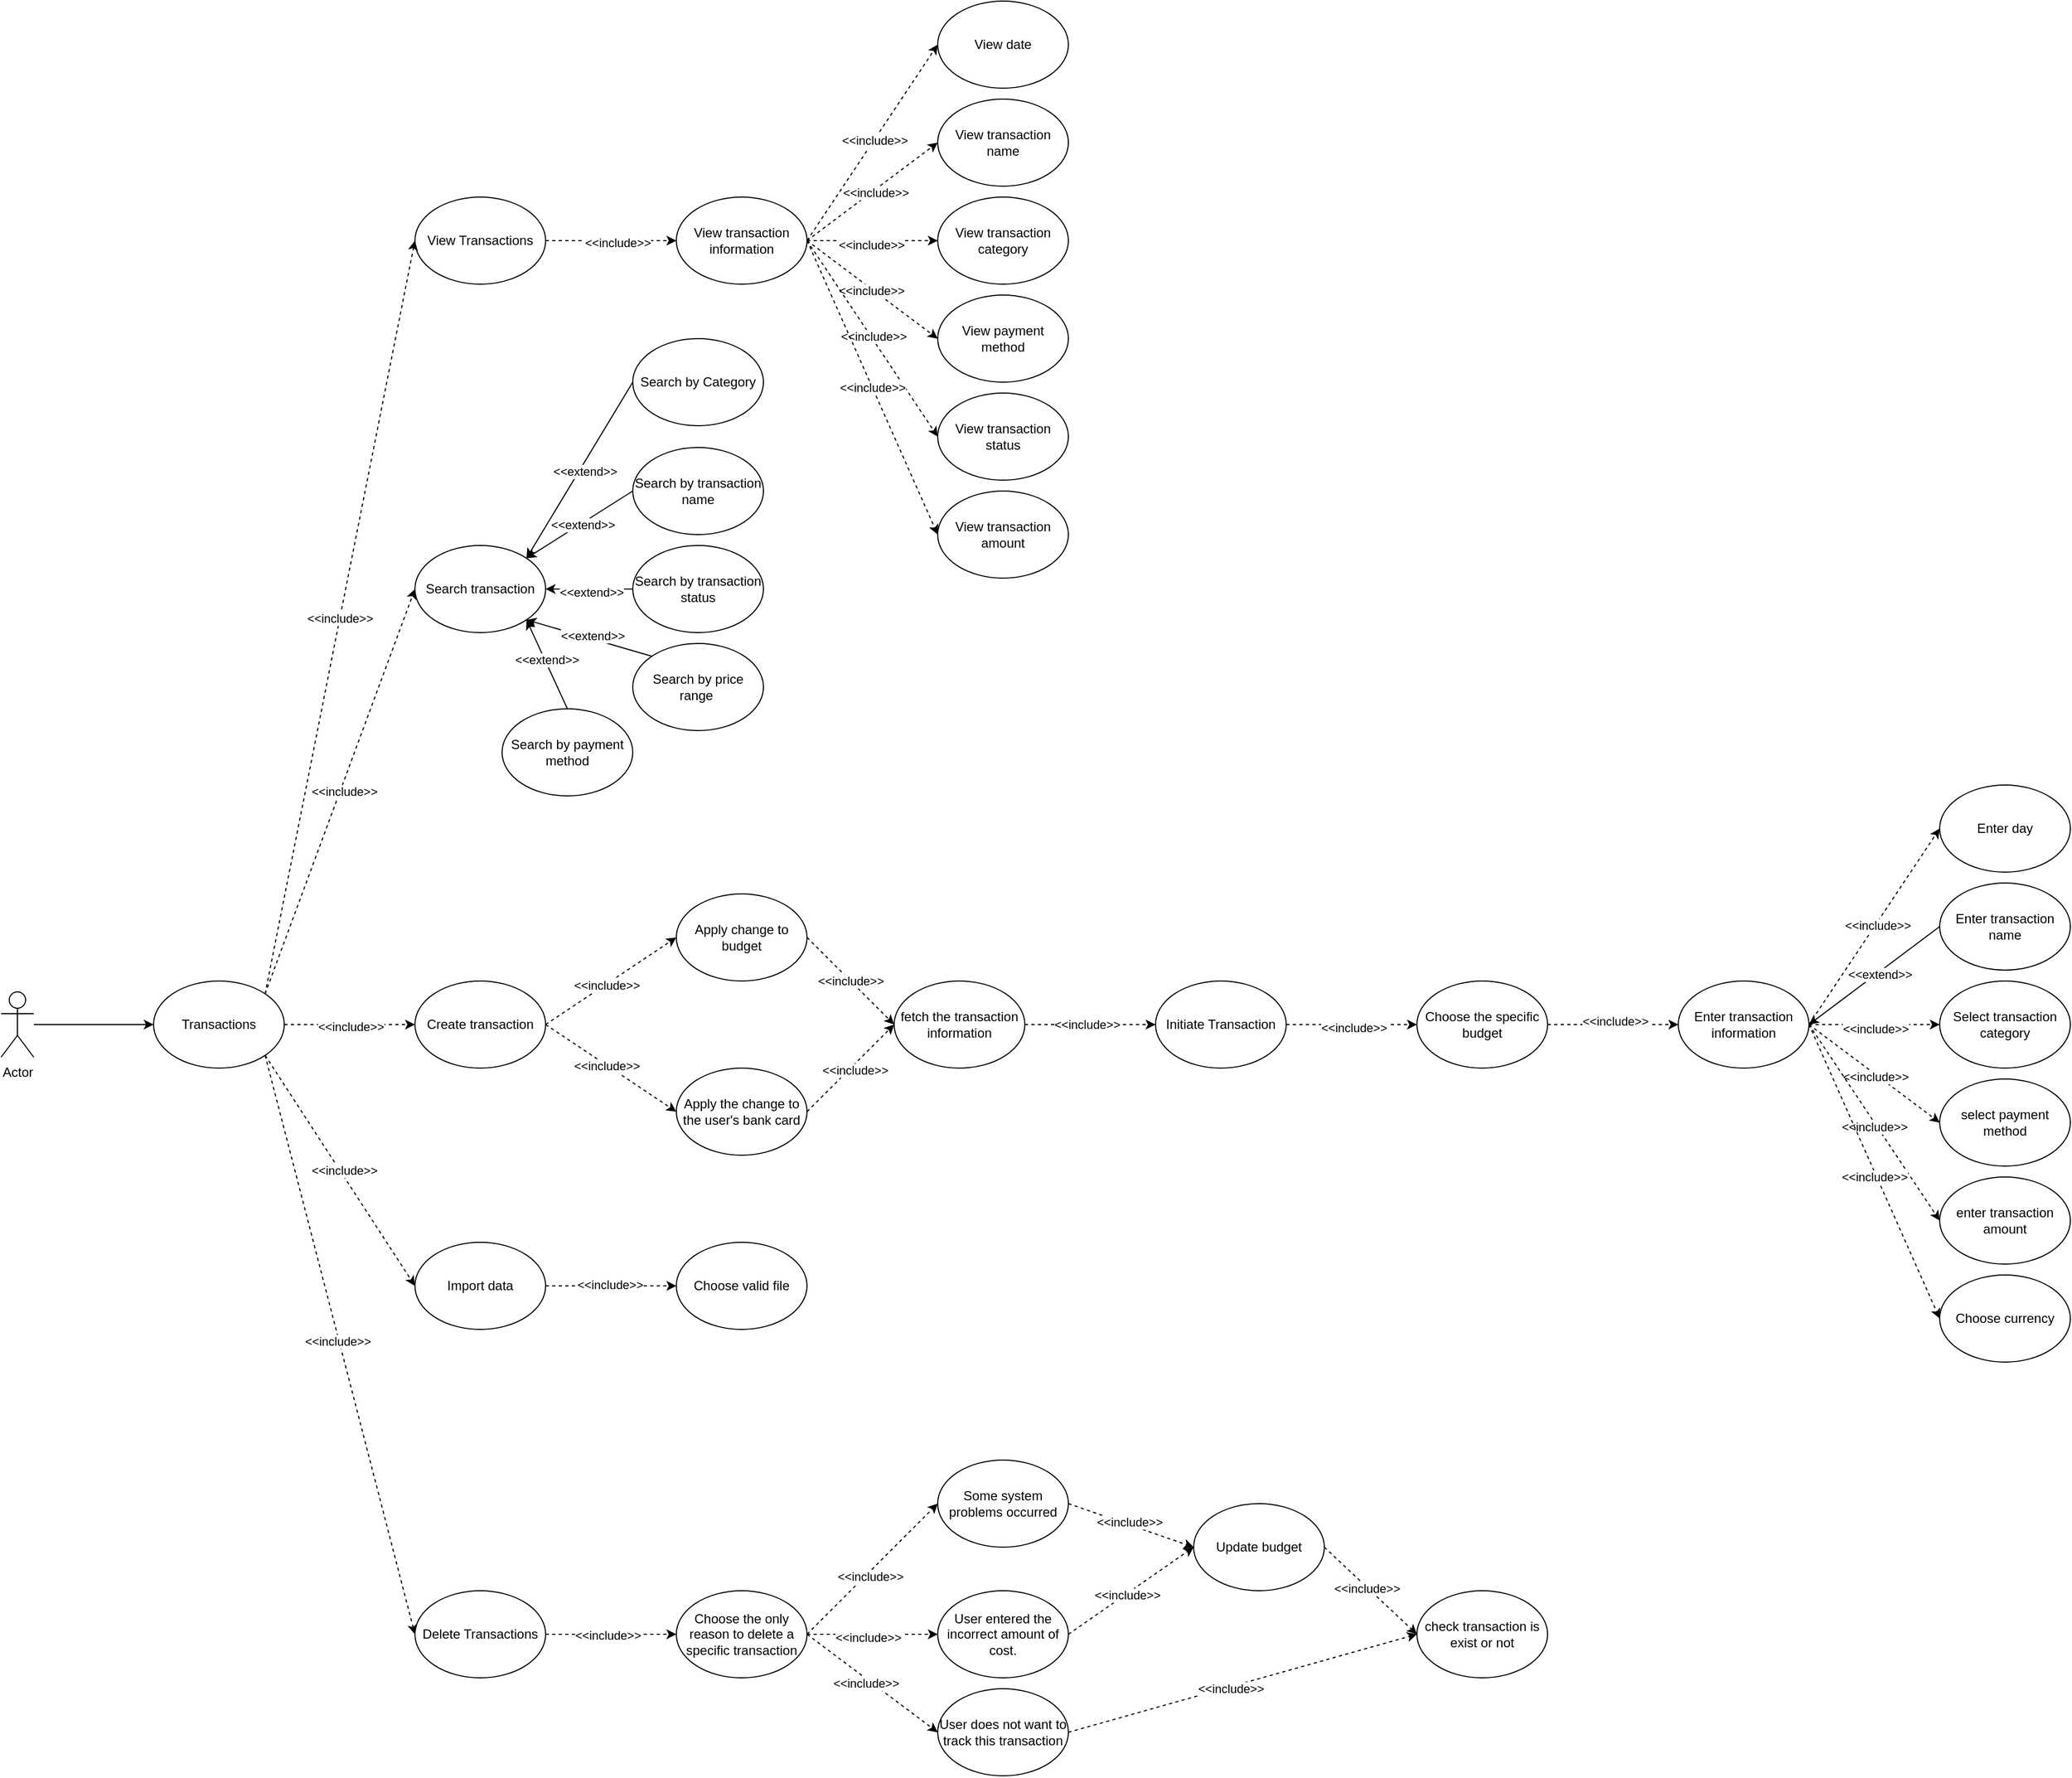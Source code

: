 <mxfile version="26.2.8">
  <diagram name="Page-1" id="I63eQs1ZGegEmC_DcIR5">
    <mxGraphModel dx="4144" dy="3244" grid="1" gridSize="10" guides="1" tooltips="1" connect="1" arrows="1" fold="1" page="1" pageScale="1" pageWidth="850" pageHeight="1100" math="0" shadow="0">
      <root>
        <mxCell id="0" />
        <mxCell id="1" parent="0" />
        <mxCell id="CD2pwI9OwR-Pnxx260fM-1" value="Actor" style="shape=umlActor;verticalLabelPosition=bottom;verticalAlign=top;html=1;outlineConnect=0;" parent="1" vertex="1">
          <mxGeometry x="60" y="570" width="30" height="60" as="geometry" />
        </mxCell>
        <mxCell id="CD2pwI9OwR-Pnxx260fM-124" style="edgeStyle=orthogonalEdgeStyle;rounded=0;orthogonalLoop=1;jettySize=auto;html=1;exitX=1;exitY=0.5;exitDx=0;exitDy=0;entryX=0;entryY=0.5;entryDx=0;entryDy=0;dashed=1;" parent="1" source="CD2pwI9OwR-Pnxx260fM-2" target="CD2pwI9OwR-Pnxx260fM-122" edge="1">
          <mxGeometry relative="1" as="geometry" />
        </mxCell>
        <mxCell id="CD2pwI9OwR-Pnxx260fM-125" value="&amp;lt;&amp;lt;include&amp;gt;&amp;gt;" style="edgeLabel;html=1;align=center;verticalAlign=middle;resizable=0;points=[];" parent="CD2pwI9OwR-Pnxx260fM-124" vertex="1" connectable="0">
          <mxGeometry x="0.009" y="-2" relative="1" as="geometry">
            <mxPoint as="offset" />
          </mxGeometry>
        </mxCell>
        <mxCell id="CD2pwI9OwR-Pnxx260fM-2" value="Transactions" style="ellipse;whiteSpace=wrap;html=1;" parent="1" vertex="1">
          <mxGeometry x="200" y="560" width="120" height="80" as="geometry" />
        </mxCell>
        <mxCell id="CD2pwI9OwR-Pnxx260fM-3" value="" style="endArrow=classic;html=1;rounded=0;entryX=0;entryY=0.5;entryDx=0;entryDy=0;" parent="1" source="CD2pwI9OwR-Pnxx260fM-1" target="CD2pwI9OwR-Pnxx260fM-2" edge="1">
          <mxGeometry width="50" height="50" relative="1" as="geometry">
            <mxPoint x="400" y="370" as="sourcePoint" />
            <mxPoint x="450" y="320" as="targetPoint" />
          </mxGeometry>
        </mxCell>
        <mxCell id="CD2pwI9OwR-Pnxx260fM-40" style="edgeStyle=orthogonalEdgeStyle;rounded=0;orthogonalLoop=1;jettySize=auto;html=1;exitX=1;exitY=0.5;exitDx=0;exitDy=0;dashed=1;entryX=0;entryY=0.5;entryDx=0;entryDy=0;" parent="1" source="CD2pwI9OwR-Pnxx260fM-4" target="CD2pwI9OwR-Pnxx260fM-126" edge="1">
          <mxGeometry relative="1" as="geometry">
            <mxPoint x="1360" y="600" as="targetPoint" />
          </mxGeometry>
        </mxCell>
        <mxCell id="CD2pwI9OwR-Pnxx260fM-41" value="&amp;lt;&amp;lt;include&amp;gt;&amp;gt;" style="edgeLabel;html=1;align=center;verticalAlign=middle;resizable=0;points=[];" parent="CD2pwI9OwR-Pnxx260fM-40" vertex="1" connectable="0">
          <mxGeometry x="0.023" y="-3" relative="1" as="geometry">
            <mxPoint as="offset" />
          </mxGeometry>
        </mxCell>
        <mxCell id="CD2pwI9OwR-Pnxx260fM-4" value="Initiate Transaction" style="ellipse;whiteSpace=wrap;html=1;" parent="1" vertex="1">
          <mxGeometry x="1120" y="560" width="120" height="80" as="geometry" />
        </mxCell>
        <mxCell id="CD2pwI9OwR-Pnxx260fM-14" style="edgeStyle=orthogonalEdgeStyle;rounded=0;orthogonalLoop=1;jettySize=auto;html=1;entryX=0;entryY=0.5;entryDx=0;entryDy=0;dashed=1;" parent="1" source="CD2pwI9OwR-Pnxx260fM-5" target="CD2pwI9OwR-Pnxx260fM-13" edge="1">
          <mxGeometry relative="1" as="geometry" />
        </mxCell>
        <mxCell id="CD2pwI9OwR-Pnxx260fM-15" value="&amp;lt;&amp;lt;include&amp;gt;&amp;gt;" style="edgeLabel;html=1;align=center;verticalAlign=middle;resizable=0;points=[];" parent="CD2pwI9OwR-Pnxx260fM-14" vertex="1" connectable="0">
          <mxGeometry x="0.09" y="-2" relative="1" as="geometry">
            <mxPoint as="offset" />
          </mxGeometry>
        </mxCell>
        <mxCell id="CD2pwI9OwR-Pnxx260fM-5" value="View Transactions" style="ellipse;whiteSpace=wrap;html=1;" parent="1" vertex="1">
          <mxGeometry x="440" y="-160" width="120" height="80" as="geometry" />
        </mxCell>
        <mxCell id="CD2pwI9OwR-Pnxx260fM-65" style="edgeStyle=orthogonalEdgeStyle;rounded=0;orthogonalLoop=1;jettySize=auto;html=1;exitX=1;exitY=0.5;exitDx=0;exitDy=0;entryX=0;entryY=0.5;entryDx=0;entryDy=0;dashed=1;" parent="1" source="CD2pwI9OwR-Pnxx260fM-6" target="CD2pwI9OwR-Pnxx260fM-64" edge="1">
          <mxGeometry relative="1" as="geometry" />
        </mxCell>
        <mxCell id="CD2pwI9OwR-Pnxx260fM-66" value="&amp;lt;&amp;lt;include&amp;gt;&amp;gt;" style="edgeLabel;html=1;align=center;verticalAlign=middle;resizable=0;points=[];" parent="CD2pwI9OwR-Pnxx260fM-65" vertex="1" connectable="0">
          <mxGeometry x="-0.047" y="-1" relative="1" as="geometry">
            <mxPoint as="offset" />
          </mxGeometry>
        </mxCell>
        <mxCell id="CD2pwI9OwR-Pnxx260fM-6" value="Delete Transactions" style="ellipse;whiteSpace=wrap;html=1;" parent="1" vertex="1">
          <mxGeometry x="440" y="1120" width="120" height="80" as="geometry" />
        </mxCell>
        <mxCell id="CD2pwI9OwR-Pnxx260fM-7" value="" style="endArrow=classic;html=1;rounded=0;exitX=1;exitY=0;exitDx=0;exitDy=0;entryX=0;entryY=0.5;entryDx=0;entryDy=0;dashed=1;" parent="1" source="CD2pwI9OwR-Pnxx260fM-2" target="CD2pwI9OwR-Pnxx260fM-5" edge="1">
          <mxGeometry width="50" height="50" relative="1" as="geometry">
            <mxPoint x="400" y="300" as="sourcePoint" />
            <mxPoint x="450" y="250" as="targetPoint" />
          </mxGeometry>
        </mxCell>
        <mxCell id="CD2pwI9OwR-Pnxx260fM-10" value="&amp;lt;&amp;lt;include&amp;gt;&amp;gt;" style="edgeLabel;html=1;align=center;verticalAlign=middle;resizable=0;points=[];" parent="CD2pwI9OwR-Pnxx260fM-7" vertex="1" connectable="0">
          <mxGeometry x="-0.003" relative="1" as="geometry">
            <mxPoint as="offset" />
          </mxGeometry>
        </mxCell>
        <mxCell id="CD2pwI9OwR-Pnxx260fM-9" value="" style="endArrow=classic;html=1;rounded=0;exitX=1;exitY=1;exitDx=0;exitDy=0;entryX=0;entryY=0.5;entryDx=0;entryDy=0;dashed=1;" parent="1" source="CD2pwI9OwR-Pnxx260fM-2" target="CD2pwI9OwR-Pnxx260fM-6" edge="1">
          <mxGeometry width="50" height="50" relative="1" as="geometry">
            <mxPoint x="400" y="300" as="sourcePoint" />
            <mxPoint x="450" y="250" as="targetPoint" />
          </mxGeometry>
        </mxCell>
        <mxCell id="CD2pwI9OwR-Pnxx260fM-12" value="&amp;lt;&amp;lt;include&amp;gt;&amp;gt;" style="edgeLabel;html=1;align=center;verticalAlign=middle;resizable=0;points=[];" parent="CD2pwI9OwR-Pnxx260fM-9" vertex="1" connectable="0">
          <mxGeometry x="-0.015" y="-1" relative="1" as="geometry">
            <mxPoint as="offset" />
          </mxGeometry>
        </mxCell>
        <mxCell id="CD2pwI9OwR-Pnxx260fM-13" value="View transaction information" style="ellipse;whiteSpace=wrap;html=1;" parent="1" vertex="1">
          <mxGeometry x="680" y="-160" width="120" height="80" as="geometry" />
        </mxCell>
        <mxCell id="CD2pwI9OwR-Pnxx260fM-16" value="View date" style="ellipse;whiteSpace=wrap;html=1;" parent="1" vertex="1">
          <mxGeometry x="920" y="-340" width="120" height="80" as="geometry" />
        </mxCell>
        <mxCell id="CD2pwI9OwR-Pnxx260fM-17" value="View transaction name" style="ellipse;whiteSpace=wrap;html=1;" parent="1" vertex="1">
          <mxGeometry x="920" y="-250" width="120" height="80" as="geometry" />
        </mxCell>
        <mxCell id="CD2pwI9OwR-Pnxx260fM-18" value="View transaction category" style="ellipse;whiteSpace=wrap;html=1;" parent="1" vertex="1">
          <mxGeometry x="920" y="-160" width="120" height="80" as="geometry" />
        </mxCell>
        <mxCell id="CD2pwI9OwR-Pnxx260fM-19" value="View payment method" style="ellipse;whiteSpace=wrap;html=1;" parent="1" vertex="1">
          <mxGeometry x="920" y="-70" width="120" height="80" as="geometry" />
        </mxCell>
        <mxCell id="CD2pwI9OwR-Pnxx260fM-20" value="View transaction status" style="ellipse;whiteSpace=wrap;html=1;" parent="1" vertex="1">
          <mxGeometry x="920" y="20" width="120" height="80" as="geometry" />
        </mxCell>
        <mxCell id="CD2pwI9OwR-Pnxx260fM-21" value="View transaction amount" style="ellipse;whiteSpace=wrap;html=1;" parent="1" vertex="1">
          <mxGeometry x="920" y="110" width="120" height="80" as="geometry" />
        </mxCell>
        <mxCell id="CD2pwI9OwR-Pnxx260fM-22" value="" style="endArrow=classic;html=1;rounded=0;exitX=1;exitY=0.5;exitDx=0;exitDy=0;entryX=0;entryY=0.5;entryDx=0;entryDy=0;dashed=1;" parent="1" source="CD2pwI9OwR-Pnxx260fM-13" target="CD2pwI9OwR-Pnxx260fM-16" edge="1">
          <mxGeometry width="50" height="50" relative="1" as="geometry">
            <mxPoint x="800" y="100" as="sourcePoint" />
            <mxPoint x="850" y="50" as="targetPoint" />
          </mxGeometry>
        </mxCell>
        <mxCell id="CD2pwI9OwR-Pnxx260fM-32" value="&amp;lt;&amp;lt;include&amp;gt;&amp;gt;" style="edgeLabel;html=1;align=center;verticalAlign=middle;resizable=0;points=[];" parent="CD2pwI9OwR-Pnxx260fM-22" vertex="1" connectable="0">
          <mxGeometry x="0.027" relative="1" as="geometry">
            <mxPoint as="offset" />
          </mxGeometry>
        </mxCell>
        <mxCell id="CD2pwI9OwR-Pnxx260fM-23" value="" style="endArrow=classic;html=1;rounded=0;exitX=1;exitY=0.5;exitDx=0;exitDy=0;entryX=0;entryY=0.5;entryDx=0;entryDy=0;dashed=1;" parent="1" source="CD2pwI9OwR-Pnxx260fM-13" target="CD2pwI9OwR-Pnxx260fM-17" edge="1">
          <mxGeometry width="50" height="50" relative="1" as="geometry">
            <mxPoint x="800" y="160" as="sourcePoint" />
            <mxPoint x="850" y="110" as="targetPoint" />
          </mxGeometry>
        </mxCell>
        <mxCell id="CD2pwI9OwR-Pnxx260fM-33" value="&amp;lt;&amp;lt;include&amp;gt;&amp;gt;" style="edgeLabel;html=1;align=center;verticalAlign=middle;resizable=0;points=[];" parent="CD2pwI9OwR-Pnxx260fM-23" vertex="1" connectable="0">
          <mxGeometry x="0.034" y="-3" relative="1" as="geometry">
            <mxPoint x="-1" as="offset" />
          </mxGeometry>
        </mxCell>
        <mxCell id="CD2pwI9OwR-Pnxx260fM-25" value="" style="endArrow=classic;html=1;rounded=0;exitX=1;exitY=0.5;exitDx=0;exitDy=0;entryX=0;entryY=0.5;entryDx=0;entryDy=0;dashed=1;" parent="1" source="CD2pwI9OwR-Pnxx260fM-13" target="CD2pwI9OwR-Pnxx260fM-18" edge="1">
          <mxGeometry width="50" height="50" relative="1" as="geometry">
            <mxPoint x="800" y="160" as="sourcePoint" />
            <mxPoint x="850" y="110" as="targetPoint" />
          </mxGeometry>
        </mxCell>
        <mxCell id="CD2pwI9OwR-Pnxx260fM-34" value="&amp;lt;&amp;lt;include&amp;gt;&amp;gt;" style="edgeLabel;html=1;align=center;verticalAlign=middle;resizable=0;points=[];" parent="CD2pwI9OwR-Pnxx260fM-25" vertex="1" connectable="0">
          <mxGeometry x="-0.023" y="-4" relative="1" as="geometry">
            <mxPoint as="offset" />
          </mxGeometry>
        </mxCell>
        <mxCell id="CD2pwI9OwR-Pnxx260fM-27" value="" style="endArrow=classic;html=1;rounded=0;exitX=1;exitY=0.5;exitDx=0;exitDy=0;entryX=0;entryY=0.5;entryDx=0;entryDy=0;dashed=1;" parent="1" source="CD2pwI9OwR-Pnxx260fM-13" target="CD2pwI9OwR-Pnxx260fM-19" edge="1">
          <mxGeometry width="50" height="50" relative="1" as="geometry">
            <mxPoint x="800" y="160" as="sourcePoint" />
            <mxPoint x="850" y="110" as="targetPoint" />
          </mxGeometry>
        </mxCell>
        <mxCell id="CD2pwI9OwR-Pnxx260fM-35" value="&amp;lt;&amp;lt;include&amp;gt;&amp;gt;" style="edgeLabel;html=1;align=center;verticalAlign=middle;resizable=0;points=[];" parent="CD2pwI9OwR-Pnxx260fM-27" vertex="1" connectable="0">
          <mxGeometry x="0.009" y="-2" relative="1" as="geometry">
            <mxPoint y="-1" as="offset" />
          </mxGeometry>
        </mxCell>
        <mxCell id="CD2pwI9OwR-Pnxx260fM-29" value="" style="endArrow=classic;html=1;rounded=0;exitX=1;exitY=0.5;exitDx=0;exitDy=0;entryX=0;entryY=0.5;entryDx=0;entryDy=0;dashed=1;" parent="1" source="CD2pwI9OwR-Pnxx260fM-13" target="CD2pwI9OwR-Pnxx260fM-20" edge="1">
          <mxGeometry width="50" height="50" relative="1" as="geometry">
            <mxPoint x="800" y="160" as="sourcePoint" />
            <mxPoint x="850" y="110" as="targetPoint" />
          </mxGeometry>
        </mxCell>
        <mxCell id="CD2pwI9OwR-Pnxx260fM-36" value="&amp;lt;&amp;lt;include&amp;gt;&amp;gt;" style="edgeLabel;html=1;align=center;verticalAlign=middle;resizable=0;points=[];" parent="CD2pwI9OwR-Pnxx260fM-29" vertex="1" connectable="0">
          <mxGeometry x="-0.015" y="2" relative="1" as="geometry">
            <mxPoint as="offset" />
          </mxGeometry>
        </mxCell>
        <mxCell id="CD2pwI9OwR-Pnxx260fM-31" value="" style="endArrow=classic;html=1;rounded=0;exitX=1;exitY=0.5;exitDx=0;exitDy=0;entryX=0;entryY=0.5;entryDx=0;entryDy=0;dashed=1;" parent="1" source="CD2pwI9OwR-Pnxx260fM-13" target="CD2pwI9OwR-Pnxx260fM-21" edge="1">
          <mxGeometry width="50" height="50" relative="1" as="geometry">
            <mxPoint x="800" y="160" as="sourcePoint" />
            <mxPoint x="850" y="110" as="targetPoint" />
          </mxGeometry>
        </mxCell>
        <mxCell id="CD2pwI9OwR-Pnxx260fM-37" value="&amp;lt;&amp;lt;include&amp;gt;&amp;gt;" style="edgeLabel;html=1;align=center;verticalAlign=middle;resizable=0;points=[];" parent="CD2pwI9OwR-Pnxx260fM-31" vertex="1" connectable="0">
          <mxGeometry x="-0.004" relative="1" as="geometry">
            <mxPoint as="offset" />
          </mxGeometry>
        </mxCell>
        <mxCell id="CD2pwI9OwR-Pnxx260fM-48" style="edgeStyle=orthogonalEdgeStyle;rounded=0;orthogonalLoop=1;jettySize=auto;html=1;exitX=1;exitY=0.5;exitDx=0;exitDy=0;entryX=0;entryY=0.5;entryDx=0;entryDy=0;dashed=1;" parent="1" source="CD2pwI9OwR-Pnxx260fM-39" target="CD2pwI9OwR-Pnxx260fM-44" edge="1">
          <mxGeometry relative="1" as="geometry" />
        </mxCell>
        <mxCell id="CD2pwI9OwR-Pnxx260fM-49" value="&amp;lt;&amp;lt;include&amp;gt;&amp;gt;" style="edgeLabel;html=1;align=center;verticalAlign=middle;resizable=0;points=[];" parent="CD2pwI9OwR-Pnxx260fM-48" vertex="1" connectable="0">
          <mxGeometry x="0.02" y="-4" relative="1" as="geometry">
            <mxPoint as="offset" />
          </mxGeometry>
        </mxCell>
        <mxCell id="CD2pwI9OwR-Pnxx260fM-39" value="Enter transaction information" style="ellipse;whiteSpace=wrap;html=1;" parent="1" vertex="1">
          <mxGeometry x="1600" y="560" width="120" height="80" as="geometry" />
        </mxCell>
        <mxCell id="CD2pwI9OwR-Pnxx260fM-42" value="Enter day" style="ellipse;whiteSpace=wrap;html=1;" parent="1" vertex="1">
          <mxGeometry x="1840" y="380" width="120" height="80" as="geometry" />
        </mxCell>
        <mxCell id="CD2pwI9OwR-Pnxx260fM-43" value="Enter transaction name" style="ellipse;whiteSpace=wrap;html=1;" parent="1" vertex="1">
          <mxGeometry x="1840" y="470" width="120" height="80" as="geometry" />
        </mxCell>
        <mxCell id="CD2pwI9OwR-Pnxx260fM-44" value="Select transaction category" style="ellipse;whiteSpace=wrap;html=1;" parent="1" vertex="1">
          <mxGeometry x="1840" y="560" width="120" height="80" as="geometry" />
        </mxCell>
        <mxCell id="CD2pwI9OwR-Pnxx260fM-45" value="select payment method" style="ellipse;whiteSpace=wrap;html=1;" parent="1" vertex="1">
          <mxGeometry x="1840" y="650" width="120" height="80" as="geometry" />
        </mxCell>
        <mxCell id="CD2pwI9OwR-Pnxx260fM-46" value="enter transaction amount" style="ellipse;whiteSpace=wrap;html=1;" parent="1" vertex="1">
          <mxGeometry x="1840" y="740" width="120" height="80" as="geometry" />
        </mxCell>
        <mxCell id="CD2pwI9OwR-Pnxx260fM-47" value="Choose currency" style="ellipse;whiteSpace=wrap;html=1;" parent="1" vertex="1">
          <mxGeometry x="1840" y="830" width="120" height="80" as="geometry" />
        </mxCell>
        <mxCell id="CD2pwI9OwR-Pnxx260fM-50" value="" style="endArrow=classic;html=1;rounded=0;exitX=1;exitY=0.5;exitDx=0;exitDy=0;entryX=0;entryY=0.5;entryDx=0;entryDy=0;dashed=1;" parent="1" source="CD2pwI9OwR-Pnxx260fM-39" target="CD2pwI9OwR-Pnxx260fM-42" edge="1">
          <mxGeometry width="50" height="50" relative="1" as="geometry">
            <mxPoint x="1490" y="580" as="sourcePoint" />
            <mxPoint x="1540" y="530" as="targetPoint" />
          </mxGeometry>
        </mxCell>
        <mxCell id="CD2pwI9OwR-Pnxx260fM-51" value="&amp;lt;&amp;lt;include&amp;gt;&amp;gt;" style="edgeLabel;html=1;align=center;verticalAlign=middle;resizable=0;points=[];" parent="CD2pwI9OwR-Pnxx260fM-50" vertex="1" connectable="0">
          <mxGeometry x="0.027" y="-2" relative="1" as="geometry">
            <mxPoint as="offset" />
          </mxGeometry>
        </mxCell>
        <mxCell id="CD2pwI9OwR-Pnxx260fM-55" value="" style="endArrow=classic;html=1;rounded=0;exitX=1;exitY=0.5;exitDx=0;exitDy=0;entryX=0;entryY=0.5;entryDx=0;entryDy=0;dashed=1;" parent="1" source="CD2pwI9OwR-Pnxx260fM-39" target="CD2pwI9OwR-Pnxx260fM-45" edge="1">
          <mxGeometry width="50" height="50" relative="1" as="geometry">
            <mxPoint x="1730" y="610" as="sourcePoint" />
            <mxPoint x="1850" y="430" as="targetPoint" />
          </mxGeometry>
        </mxCell>
        <mxCell id="CD2pwI9OwR-Pnxx260fM-56" value="&amp;lt;&amp;lt;include&amp;gt;&amp;gt;" style="edgeLabel;html=1;align=center;verticalAlign=middle;resizable=0;points=[];" parent="CD2pwI9OwR-Pnxx260fM-55" vertex="1" connectable="0">
          <mxGeometry x="0.027" y="-2" relative="1" as="geometry">
            <mxPoint as="offset" />
          </mxGeometry>
        </mxCell>
        <mxCell id="CD2pwI9OwR-Pnxx260fM-57" value="" style="endArrow=classic;html=1;rounded=0;exitX=1;exitY=0.5;exitDx=0;exitDy=0;entryX=0;entryY=0.5;entryDx=0;entryDy=0;dashed=1;" parent="1" source="CD2pwI9OwR-Pnxx260fM-39" target="CD2pwI9OwR-Pnxx260fM-46" edge="1">
          <mxGeometry width="50" height="50" relative="1" as="geometry">
            <mxPoint x="1630" y="610" as="sourcePoint" />
            <mxPoint x="1750" y="430" as="targetPoint" />
          </mxGeometry>
        </mxCell>
        <mxCell id="CD2pwI9OwR-Pnxx260fM-58" value="&amp;lt;&amp;lt;include&amp;gt;&amp;gt;" style="edgeLabel;html=1;align=center;verticalAlign=middle;resizable=0;points=[];" parent="CD2pwI9OwR-Pnxx260fM-57" vertex="1" connectable="0">
          <mxGeometry x="0.027" y="-2" relative="1" as="geometry">
            <mxPoint as="offset" />
          </mxGeometry>
        </mxCell>
        <mxCell id="CD2pwI9OwR-Pnxx260fM-59" value="" style="endArrow=classic;html=1;rounded=0;exitX=1;exitY=0.5;exitDx=0;exitDy=0;entryX=0;entryY=0.5;entryDx=0;entryDy=0;dashed=1;" parent="1" source="CD2pwI9OwR-Pnxx260fM-39" target="CD2pwI9OwR-Pnxx260fM-47" edge="1">
          <mxGeometry width="50" height="50" relative="1" as="geometry">
            <mxPoint x="1750" y="630" as="sourcePoint" />
            <mxPoint x="1870" y="450" as="targetPoint" />
          </mxGeometry>
        </mxCell>
        <mxCell id="CD2pwI9OwR-Pnxx260fM-60" value="&amp;lt;&amp;lt;include&amp;gt;&amp;gt;" style="edgeLabel;html=1;align=center;verticalAlign=middle;resizable=0;points=[];" parent="CD2pwI9OwR-Pnxx260fM-59" vertex="1" connectable="0">
          <mxGeometry x="0.027" y="-2" relative="1" as="geometry">
            <mxPoint as="offset" />
          </mxGeometry>
        </mxCell>
        <mxCell id="CD2pwI9OwR-Pnxx260fM-62" value="" style="endArrow=classic;html=1;rounded=0;exitX=0;exitY=0.5;exitDx=0;exitDy=0;entryX=1;entryY=0.5;entryDx=0;entryDy=0;" parent="1" source="CD2pwI9OwR-Pnxx260fM-43" target="CD2pwI9OwR-Pnxx260fM-39" edge="1">
          <mxGeometry width="50" height="50" relative="1" as="geometry">
            <mxPoint x="1840" y="510" as="sourcePoint" />
            <mxPoint x="1540" y="620" as="targetPoint" />
          </mxGeometry>
        </mxCell>
        <mxCell id="CD2pwI9OwR-Pnxx260fM-63" value="&amp;lt;&amp;lt;extend&amp;gt;&amp;gt;" style="edgeLabel;html=1;align=center;verticalAlign=middle;resizable=0;points=[];" parent="CD2pwI9OwR-Pnxx260fM-62" vertex="1" connectable="0">
          <mxGeometry x="-0.067" y="2" relative="1" as="geometry">
            <mxPoint as="offset" />
          </mxGeometry>
        </mxCell>
        <mxCell id="CD2pwI9OwR-Pnxx260fM-64" value="&lt;font&gt;&lt;br&gt;&lt;/font&gt;&lt;p data-pm-slice=&quot;1 1 []&quot; style=&quot;&quot;&gt;&lt;font&gt;Choose the only reason to delete a specific transaction&lt;/font&gt;&lt;/p&gt;&lt;font&gt;&lt;br&gt;&lt;/font&gt;" style="ellipse;whiteSpace=wrap;html=1;" parent="1" vertex="1">
          <mxGeometry x="680" y="1120" width="120" height="80" as="geometry" />
        </mxCell>
        <mxCell id="CD2pwI9OwR-Pnxx260fM-67" value="Search transaction" style="ellipse;whiteSpace=wrap;html=1;" parent="1" vertex="1">
          <mxGeometry x="440" y="160" width="120" height="80" as="geometry" />
        </mxCell>
        <mxCell id="CD2pwI9OwR-Pnxx260fM-68" value="" style="endArrow=classic;html=1;rounded=0;exitX=1;exitY=0;exitDx=0;exitDy=0;entryX=0;entryY=0.5;entryDx=0;entryDy=0;dashed=1;" parent="1" source="CD2pwI9OwR-Pnxx260fM-2" target="CD2pwI9OwR-Pnxx260fM-67" edge="1">
          <mxGeometry width="50" height="50" relative="1" as="geometry">
            <mxPoint x="570" y="290" as="sourcePoint" />
            <mxPoint x="620" y="240" as="targetPoint" />
          </mxGeometry>
        </mxCell>
        <mxCell id="CD2pwI9OwR-Pnxx260fM-69" value="&amp;lt;&amp;lt;include&amp;gt;&amp;gt;" style="edgeLabel;html=1;align=center;verticalAlign=middle;resizable=0;points=[];" parent="CD2pwI9OwR-Pnxx260fM-68" vertex="1" connectable="0">
          <mxGeometry x="0.006" y="-3" relative="1" as="geometry">
            <mxPoint as="offset" />
          </mxGeometry>
        </mxCell>
        <mxCell id="CD2pwI9OwR-Pnxx260fM-70" value="Search by Category" style="ellipse;whiteSpace=wrap;html=1;" parent="1" vertex="1">
          <mxGeometry x="640" y="-30" width="120" height="80" as="geometry" />
        </mxCell>
        <mxCell id="CD2pwI9OwR-Pnxx260fM-71" value="Search by transaction name" style="ellipse;whiteSpace=wrap;html=1;" parent="1" vertex="1">
          <mxGeometry x="640" y="70" width="120" height="80" as="geometry" />
        </mxCell>
        <mxCell id="CD2pwI9OwR-Pnxx260fM-72" value="Search by price range&amp;nbsp;" style="ellipse;whiteSpace=wrap;html=1;" parent="1" vertex="1">
          <mxGeometry x="640" y="250" width="120" height="80" as="geometry" />
        </mxCell>
        <mxCell id="CD2pwI9OwR-Pnxx260fM-73" value="" style="endArrow=classic;html=1;rounded=0;exitX=0;exitY=0.5;exitDx=0;exitDy=0;entryX=1;entryY=0;entryDx=0;entryDy=0;" parent="1" source="CD2pwI9OwR-Pnxx260fM-70" target="CD2pwI9OwR-Pnxx260fM-67" edge="1">
          <mxGeometry width="50" height="50" relative="1" as="geometry">
            <mxPoint x="570" y="220" as="sourcePoint" />
            <mxPoint x="620" y="170" as="targetPoint" />
          </mxGeometry>
        </mxCell>
        <mxCell id="CD2pwI9OwR-Pnxx260fM-76" value="&amp;lt;&amp;lt;extend&amp;gt;&amp;gt;" style="edgeLabel;html=1;align=center;verticalAlign=middle;resizable=0;points=[];" parent="CD2pwI9OwR-Pnxx260fM-73" vertex="1" connectable="0">
          <mxGeometry x="-0.013" y="5" relative="1" as="geometry">
            <mxPoint as="offset" />
          </mxGeometry>
        </mxCell>
        <mxCell id="CD2pwI9OwR-Pnxx260fM-74" value="" style="endArrow=classic;html=1;rounded=0;exitX=0;exitY=0.5;exitDx=0;exitDy=0;entryX=1;entryY=0;entryDx=0;entryDy=0;" parent="1" source="CD2pwI9OwR-Pnxx260fM-71" target="CD2pwI9OwR-Pnxx260fM-67" edge="1">
          <mxGeometry width="50" height="50" relative="1" as="geometry">
            <mxPoint x="620" y="240" as="sourcePoint" />
            <mxPoint x="550" y="210" as="targetPoint" />
          </mxGeometry>
        </mxCell>
        <mxCell id="CD2pwI9OwR-Pnxx260fM-77" value="&amp;lt;&amp;lt;extend&amp;gt;&amp;gt;" style="edgeLabel;html=1;align=center;verticalAlign=middle;resizable=0;points=[];" parent="CD2pwI9OwR-Pnxx260fM-74" vertex="1" connectable="0">
          <mxGeometry x="-0.035" y="1" relative="1" as="geometry">
            <mxPoint as="offset" />
          </mxGeometry>
        </mxCell>
        <mxCell id="CD2pwI9OwR-Pnxx260fM-75" value="" style="endArrow=classic;html=1;rounded=0;exitX=0;exitY=0;exitDx=0;exitDy=0;entryX=1;entryY=1;entryDx=0;entryDy=0;" parent="1" source="CD2pwI9OwR-Pnxx260fM-72" target="CD2pwI9OwR-Pnxx260fM-67" edge="1">
          <mxGeometry width="50" height="50" relative="1" as="geometry">
            <mxPoint x="570" y="220" as="sourcePoint" />
            <mxPoint x="620" y="170" as="targetPoint" />
            <Array as="points" />
          </mxGeometry>
        </mxCell>
        <mxCell id="CD2pwI9OwR-Pnxx260fM-78" value="&amp;lt;&amp;lt;extend&amp;gt;&amp;gt;" style="edgeLabel;html=1;align=center;verticalAlign=middle;resizable=0;points=[];" parent="CD2pwI9OwR-Pnxx260fM-75" vertex="1" connectable="0">
          <mxGeometry x="-0.038" y="-3" relative="1" as="geometry">
            <mxPoint as="offset" />
          </mxGeometry>
        </mxCell>
        <mxCell id="CD2pwI9OwR-Pnxx260fM-80" style="edgeStyle=orthogonalEdgeStyle;rounded=0;orthogonalLoop=1;jettySize=auto;html=1;exitX=0;exitY=0.5;exitDx=0;exitDy=0;entryX=1;entryY=0.5;entryDx=0;entryDy=0;" parent="1" source="CD2pwI9OwR-Pnxx260fM-79" target="CD2pwI9OwR-Pnxx260fM-67" edge="1">
          <mxGeometry relative="1" as="geometry" />
        </mxCell>
        <mxCell id="CD2pwI9OwR-Pnxx260fM-81" value="&amp;lt;&amp;lt;extend&amp;gt;&amp;gt;" style="edgeLabel;html=1;align=center;verticalAlign=middle;resizable=0;points=[];" parent="CD2pwI9OwR-Pnxx260fM-80" vertex="1" connectable="0">
          <mxGeometry x="-0.035" y="3" relative="1" as="geometry">
            <mxPoint as="offset" />
          </mxGeometry>
        </mxCell>
        <mxCell id="CD2pwI9OwR-Pnxx260fM-79" value="Search by transaction status" style="ellipse;whiteSpace=wrap;html=1;" parent="1" vertex="1">
          <mxGeometry x="640" y="160" width="120" height="80" as="geometry" />
        </mxCell>
        <mxCell id="CD2pwI9OwR-Pnxx260fM-82" value="Search by payment method" style="ellipse;whiteSpace=wrap;html=1;" parent="1" vertex="1">
          <mxGeometry x="520" y="310" width="120" height="80" as="geometry" />
        </mxCell>
        <mxCell id="CD2pwI9OwR-Pnxx260fM-83" value="" style="endArrow=classic;html=1;rounded=0;exitX=0.5;exitY=0;exitDx=0;exitDy=0;entryX=1;entryY=1;entryDx=0;entryDy=0;" parent="1" source="CD2pwI9OwR-Pnxx260fM-82" target="CD2pwI9OwR-Pnxx260fM-67" edge="1">
          <mxGeometry width="50" height="50" relative="1" as="geometry">
            <mxPoint x="570" y="220" as="sourcePoint" />
            <mxPoint x="620" y="170" as="targetPoint" />
          </mxGeometry>
        </mxCell>
        <mxCell id="CD2pwI9OwR-Pnxx260fM-84" value="&amp;lt;&amp;lt;extend&amp;gt;&amp;gt;" style="edgeLabel;html=1;align=center;verticalAlign=middle;resizable=0;points=[];" parent="CD2pwI9OwR-Pnxx260fM-83" vertex="1" connectable="0">
          <mxGeometry x="0.091" y="-1" relative="1" as="geometry">
            <mxPoint as="offset" />
          </mxGeometry>
        </mxCell>
        <mxCell id="CD2pwI9OwR-Pnxx260fM-86" value="Apply change to budget" style="ellipse;whiteSpace=wrap;html=1;" parent="1" vertex="1">
          <mxGeometry x="680" y="480" width="120" height="80" as="geometry" />
        </mxCell>
        <mxCell id="CD2pwI9OwR-Pnxx260fM-87" value="Apply the change to the user&#39;s bank card" style="ellipse;whiteSpace=wrap;html=1;" parent="1" vertex="1">
          <mxGeometry x="680" y="640" width="120" height="80" as="geometry" />
        </mxCell>
        <mxCell id="CD2pwI9OwR-Pnxx260fM-88" value="" style="endArrow=classic;html=1;rounded=0;exitX=1;exitY=0.5;exitDx=0;exitDy=0;entryX=0;entryY=0.5;entryDx=0;entryDy=0;dashed=1;" parent="1" source="CD2pwI9OwR-Pnxx260fM-122" target="CD2pwI9OwR-Pnxx260fM-86" edge="1">
          <mxGeometry width="50" height="50" relative="1" as="geometry">
            <mxPoint x="560" y="600" as="sourcePoint" />
            <mxPoint x="740" y="550" as="targetPoint" />
          </mxGeometry>
        </mxCell>
        <mxCell id="CD2pwI9OwR-Pnxx260fM-89" value="&amp;lt;&amp;lt;include&amp;gt;&amp;gt;" style="edgeLabel;html=1;align=center;verticalAlign=middle;resizable=0;points=[];" parent="CD2pwI9OwR-Pnxx260fM-88" vertex="1" connectable="0">
          <mxGeometry x="-0.075" relative="1" as="geometry">
            <mxPoint y="1" as="offset" />
          </mxGeometry>
        </mxCell>
        <mxCell id="CD2pwI9OwR-Pnxx260fM-90" value="" style="endArrow=classic;html=1;rounded=0;exitX=1;exitY=0.5;exitDx=0;exitDy=0;entryX=0;entryY=0.5;entryDx=0;entryDy=0;dashed=1;" parent="1" source="CD2pwI9OwR-Pnxx260fM-122" target="CD2pwI9OwR-Pnxx260fM-87" edge="1">
          <mxGeometry width="50" height="50" relative="1" as="geometry">
            <mxPoint x="560" y="600" as="sourcePoint" />
            <mxPoint x="690" y="530" as="targetPoint" />
          </mxGeometry>
        </mxCell>
        <mxCell id="CD2pwI9OwR-Pnxx260fM-91" value="&amp;lt;&amp;lt;include&amp;gt;&amp;gt;" style="edgeLabel;html=1;align=center;verticalAlign=middle;resizable=0;points=[];" parent="CD2pwI9OwR-Pnxx260fM-90" vertex="1" connectable="0">
          <mxGeometry x="-0.075" relative="1" as="geometry">
            <mxPoint y="1" as="offset" />
          </mxGeometry>
        </mxCell>
        <mxCell id="CD2pwI9OwR-Pnxx260fM-97" style="edgeStyle=orthogonalEdgeStyle;rounded=0;orthogonalLoop=1;jettySize=auto;html=1;exitX=1;exitY=0.5;exitDx=0;exitDy=0;entryX=0;entryY=0.5;entryDx=0;entryDy=0;dashed=1;" parent="1" source="CD2pwI9OwR-Pnxx260fM-92" target="CD2pwI9OwR-Pnxx260fM-4" edge="1">
          <mxGeometry relative="1" as="geometry" />
        </mxCell>
        <mxCell id="CD2pwI9OwR-Pnxx260fM-98" value="&amp;lt;&amp;lt;include&amp;gt;&amp;gt;" style="edgeLabel;html=1;align=center;verticalAlign=middle;resizable=0;points=[];" parent="CD2pwI9OwR-Pnxx260fM-97" vertex="1" connectable="0">
          <mxGeometry x="-0.06" relative="1" as="geometry">
            <mxPoint as="offset" />
          </mxGeometry>
        </mxCell>
        <mxCell id="CD2pwI9OwR-Pnxx260fM-92" value="&lt;p data-pm-slice=&quot;0 0 []&quot; style=&quot;&quot;&gt;&lt;font&gt;fetch the transaction information&lt;/font&gt;&lt;/p&gt;" style="ellipse;whiteSpace=wrap;html=1;" parent="1" vertex="1">
          <mxGeometry x="880" y="560" width="120" height="80" as="geometry" />
        </mxCell>
        <mxCell id="CD2pwI9OwR-Pnxx260fM-93" value="" style="endArrow=classic;html=1;rounded=0;exitX=1;exitY=0.5;exitDx=0;exitDy=0;entryX=0;entryY=0.5;entryDx=0;entryDy=0;dashed=1;" parent="1" source="CD2pwI9OwR-Pnxx260fM-86" target="CD2pwI9OwR-Pnxx260fM-92" edge="1">
          <mxGeometry width="50" height="50" relative="1" as="geometry">
            <mxPoint x="950" y="600" as="sourcePoint" />
            <mxPoint x="1000" y="550" as="targetPoint" />
          </mxGeometry>
        </mxCell>
        <mxCell id="CD2pwI9OwR-Pnxx260fM-94" value="&amp;lt;&amp;lt;include&amp;gt;&amp;gt;" style="edgeLabel;html=1;align=center;verticalAlign=middle;resizable=0;points=[];" parent="CD2pwI9OwR-Pnxx260fM-93" vertex="1" connectable="0">
          <mxGeometry x="-0.013" relative="1" as="geometry">
            <mxPoint as="offset" />
          </mxGeometry>
        </mxCell>
        <mxCell id="CD2pwI9OwR-Pnxx260fM-95" value="" style="endArrow=classic;html=1;rounded=0;exitX=1;exitY=0.5;exitDx=0;exitDy=0;entryX=0;entryY=0.5;entryDx=0;entryDy=0;dashed=1;" parent="1" source="CD2pwI9OwR-Pnxx260fM-87" target="CD2pwI9OwR-Pnxx260fM-92" edge="1">
          <mxGeometry width="50" height="50" relative="1" as="geometry">
            <mxPoint x="950" y="600" as="sourcePoint" />
            <mxPoint x="1000" y="550" as="targetPoint" />
          </mxGeometry>
        </mxCell>
        <mxCell id="CD2pwI9OwR-Pnxx260fM-96" value="&amp;lt;&amp;lt;include&amp;gt;&amp;gt;" style="edgeLabel;html=1;align=center;verticalAlign=middle;resizable=0;points=[];" parent="CD2pwI9OwR-Pnxx260fM-95" vertex="1" connectable="0">
          <mxGeometry x="0.015" y="-4" relative="1" as="geometry">
            <mxPoint as="offset" />
          </mxGeometry>
        </mxCell>
        <mxCell id="CD2pwI9OwR-Pnxx260fM-99" value="&lt;p data-pm-slice=&quot;0 0 []&quot; style=&quot;&quot;&gt;&lt;font&gt;Some system problems occurred&lt;/font&gt;&lt;/p&gt;" style="ellipse;whiteSpace=wrap;html=1;" parent="1" vertex="1">
          <mxGeometry x="920" y="1000" width="120" height="80" as="geometry" />
        </mxCell>
        <mxCell id="CD2pwI9OwR-Pnxx260fM-100" value="User entered the incorrect amount of cost." style="ellipse;whiteSpace=wrap;html=1;" parent="1" vertex="1">
          <mxGeometry x="920" y="1120" width="120" height="80" as="geometry" />
        </mxCell>
        <mxCell id="CD2pwI9OwR-Pnxx260fM-101" value="&lt;font&gt;&lt;br&gt;&lt;/font&gt;&lt;p data-pm-slice=&quot;0 0 []&quot; style=&quot;&quot;&gt;&lt;font&gt;User does not want to track this transaction&lt;/font&gt;&lt;/p&gt;&lt;font&gt;&lt;br&gt;&lt;/font&gt;" style="ellipse;whiteSpace=wrap;html=1;" parent="1" vertex="1">
          <mxGeometry x="920" y="1210" width="120" height="80" as="geometry" />
        </mxCell>
        <mxCell id="CD2pwI9OwR-Pnxx260fM-103" value="" style="endArrow=classic;html=1;rounded=0;exitX=1;exitY=0.5;exitDx=0;exitDy=0;entryX=0;entryY=0.5;entryDx=0;entryDy=0;dashed=1;" parent="1" source="CD2pwI9OwR-Pnxx260fM-64" target="CD2pwI9OwR-Pnxx260fM-99" edge="1">
          <mxGeometry width="50" height="50" relative="1" as="geometry">
            <mxPoint x="920" y="1080" as="sourcePoint" />
            <mxPoint x="970" y="1030" as="targetPoint" />
          </mxGeometry>
        </mxCell>
        <mxCell id="CD2pwI9OwR-Pnxx260fM-104" value="&amp;lt;&amp;lt;include&amp;gt;&amp;gt;" style="edgeLabel;html=1;align=center;verticalAlign=middle;resizable=0;points=[];" parent="CD2pwI9OwR-Pnxx260fM-103" vertex="1" connectable="0">
          <mxGeometry x="-0.07" y="-3" relative="1" as="geometry">
            <mxPoint as="offset" />
          </mxGeometry>
        </mxCell>
        <mxCell id="CD2pwI9OwR-Pnxx260fM-105" value="" style="endArrow=classic;html=1;rounded=0;exitX=1;exitY=0.5;exitDx=0;exitDy=0;entryX=0;entryY=0.5;entryDx=0;entryDy=0;dashed=1;" parent="1" source="CD2pwI9OwR-Pnxx260fM-64" target="CD2pwI9OwR-Pnxx260fM-100" edge="1">
          <mxGeometry width="50" height="50" relative="1" as="geometry">
            <mxPoint x="820" y="1090" as="sourcePoint" />
            <mxPoint x="930" y="970" as="targetPoint" />
          </mxGeometry>
        </mxCell>
        <mxCell id="CD2pwI9OwR-Pnxx260fM-106" value="&amp;lt;&amp;lt;include&amp;gt;&amp;gt;" style="edgeLabel;html=1;align=center;verticalAlign=middle;resizable=0;points=[];" parent="CD2pwI9OwR-Pnxx260fM-105" vertex="1" connectable="0">
          <mxGeometry x="-0.07" y="-3" relative="1" as="geometry">
            <mxPoint as="offset" />
          </mxGeometry>
        </mxCell>
        <mxCell id="CD2pwI9OwR-Pnxx260fM-107" value="" style="endArrow=classic;html=1;rounded=0;exitX=1;exitY=0.5;exitDx=0;exitDy=0;entryX=0;entryY=0.5;entryDx=0;entryDy=0;dashed=1;" parent="1" source="CD2pwI9OwR-Pnxx260fM-64" target="CD2pwI9OwR-Pnxx260fM-101" edge="1">
          <mxGeometry width="50" height="50" relative="1" as="geometry">
            <mxPoint x="830" y="1100" as="sourcePoint" />
            <mxPoint x="940" y="980" as="targetPoint" />
          </mxGeometry>
        </mxCell>
        <mxCell id="CD2pwI9OwR-Pnxx260fM-108" value="&amp;lt;&amp;lt;include&amp;gt;&amp;gt;" style="edgeLabel;html=1;align=center;verticalAlign=middle;resizable=0;points=[];" parent="CD2pwI9OwR-Pnxx260fM-107" vertex="1" connectable="0">
          <mxGeometry x="-0.07" y="-3" relative="1" as="geometry">
            <mxPoint as="offset" />
          </mxGeometry>
        </mxCell>
        <mxCell id="CD2pwI9OwR-Pnxx260fM-109" value="check transaction is exist or not" style="ellipse;whiteSpace=wrap;html=1;" parent="1" vertex="1">
          <mxGeometry x="1360" y="1120" width="120" height="80" as="geometry" />
        </mxCell>
        <mxCell id="CD2pwI9OwR-Pnxx260fM-110" value="" style="endArrow=classic;html=1;rounded=0;exitX=1;exitY=0.5;exitDx=0;exitDy=0;entryX=0;entryY=0.5;entryDx=0;entryDy=0;dashed=1;" parent="1" source="CD2pwI9OwR-Pnxx260fM-99" target="CD2pwI9OwR-Pnxx260fM-119" edge="1">
          <mxGeometry width="50" height="50" relative="1" as="geometry">
            <mxPoint x="970" y="1210" as="sourcePoint" />
            <mxPoint x="1020" y="1160" as="targetPoint" />
          </mxGeometry>
        </mxCell>
        <mxCell id="CD2pwI9OwR-Pnxx260fM-114" value="&amp;lt;&amp;lt;include&amp;gt;&amp;gt;" style="edgeLabel;html=1;align=center;verticalAlign=middle;resizable=0;points=[];" parent="CD2pwI9OwR-Pnxx260fM-110" vertex="1" connectable="0">
          <mxGeometry x="-0.046" y="2" relative="1" as="geometry">
            <mxPoint as="offset" />
          </mxGeometry>
        </mxCell>
        <mxCell id="CD2pwI9OwR-Pnxx260fM-111" value="" style="endArrow=classic;html=1;rounded=0;exitX=1;exitY=0.5;exitDx=0;exitDy=0;entryX=0;entryY=0.5;entryDx=0;entryDy=0;dashed=1;" parent="1" source="CD2pwI9OwR-Pnxx260fM-100" target="CD2pwI9OwR-Pnxx260fM-119" edge="1">
          <mxGeometry width="50" height="50" relative="1" as="geometry">
            <mxPoint x="1050" y="1080" as="sourcePoint" />
            <mxPoint x="1165" y="1170" as="targetPoint" />
          </mxGeometry>
        </mxCell>
        <mxCell id="CD2pwI9OwR-Pnxx260fM-115" value="&amp;lt;&amp;lt;include&amp;gt;&amp;gt;" style="edgeLabel;html=1;align=center;verticalAlign=middle;resizable=0;points=[];" parent="CD2pwI9OwR-Pnxx260fM-111" vertex="1" connectable="0">
          <mxGeometry x="-0.072" y="-1" relative="1" as="geometry">
            <mxPoint as="offset" />
          </mxGeometry>
        </mxCell>
        <mxCell id="CD2pwI9OwR-Pnxx260fM-116" value="" style="endArrow=classic;html=1;rounded=0;entryX=0;entryY=0.5;entryDx=0;entryDy=0;dashed=1;exitX=1;exitY=0.5;exitDx=0;exitDy=0;" parent="1" source="CD2pwI9OwR-Pnxx260fM-101" target="CD2pwI9OwR-Pnxx260fM-109" edge="1">
          <mxGeometry width="50" height="50" relative="1" as="geometry">
            <mxPoint x="1050" y="1170" as="sourcePoint" />
            <mxPoint x="1165" y="1170" as="targetPoint" />
          </mxGeometry>
        </mxCell>
        <mxCell id="CD2pwI9OwR-Pnxx260fM-117" value="&amp;lt;&amp;lt;include&amp;gt;&amp;gt;" style="edgeLabel;html=1;align=center;verticalAlign=middle;resizable=0;points=[];" parent="CD2pwI9OwR-Pnxx260fM-116" vertex="1" connectable="0">
          <mxGeometry x="-0.072" y="-1" relative="1" as="geometry">
            <mxPoint as="offset" />
          </mxGeometry>
        </mxCell>
        <mxCell id="CD2pwI9OwR-Pnxx260fM-119" value="Update budget" style="ellipse;whiteSpace=wrap;html=1;" parent="1" vertex="1">
          <mxGeometry x="1155" y="1040" width="120" height="80" as="geometry" />
        </mxCell>
        <mxCell id="CD2pwI9OwR-Pnxx260fM-120" value="" style="endArrow=classic;html=1;rounded=0;exitX=1;exitY=0.5;exitDx=0;exitDy=0;entryX=0;entryY=0.5;entryDx=0;entryDy=0;dashed=1;" parent="1" source="CD2pwI9OwR-Pnxx260fM-119" target="CD2pwI9OwR-Pnxx260fM-109" edge="1">
          <mxGeometry width="50" height="50" relative="1" as="geometry">
            <mxPoint x="1050" y="1170" as="sourcePoint" />
            <mxPoint x="1165" y="1090" as="targetPoint" />
          </mxGeometry>
        </mxCell>
        <mxCell id="CD2pwI9OwR-Pnxx260fM-121" value="&amp;lt;&amp;lt;include&amp;gt;&amp;gt;" style="edgeLabel;html=1;align=center;verticalAlign=middle;resizable=0;points=[];" parent="CD2pwI9OwR-Pnxx260fM-120" vertex="1" connectable="0">
          <mxGeometry x="-0.072" y="-1" relative="1" as="geometry">
            <mxPoint as="offset" />
          </mxGeometry>
        </mxCell>
        <mxCell id="CD2pwI9OwR-Pnxx260fM-122" value="Create transaction" style="ellipse;whiteSpace=wrap;html=1;" parent="1" vertex="1">
          <mxGeometry x="440" y="560" width="120" height="80" as="geometry" />
        </mxCell>
        <mxCell id="CD2pwI9OwR-Pnxx260fM-127" style="edgeStyle=orthogonalEdgeStyle;rounded=0;orthogonalLoop=1;jettySize=auto;html=1;exitX=1;exitY=0.5;exitDx=0;exitDy=0;entryX=0;entryY=0.5;entryDx=0;entryDy=0;dashed=1;" parent="1" source="CD2pwI9OwR-Pnxx260fM-126" target="CD2pwI9OwR-Pnxx260fM-39" edge="1">
          <mxGeometry relative="1" as="geometry" />
        </mxCell>
        <mxCell id="CD2pwI9OwR-Pnxx260fM-128" value="&amp;lt;&amp;lt;include&amp;gt;&amp;gt;" style="edgeLabel;html=1;align=center;verticalAlign=middle;resizable=0;points=[];" parent="CD2pwI9OwR-Pnxx260fM-127" vertex="1" connectable="0">
          <mxGeometry x="0.031" y="3" relative="1" as="geometry">
            <mxPoint as="offset" />
          </mxGeometry>
        </mxCell>
        <mxCell id="CD2pwI9OwR-Pnxx260fM-126" value="Choose the specific budget" style="ellipse;whiteSpace=wrap;html=1;" parent="1" vertex="1">
          <mxGeometry x="1360" y="560" width="120" height="80" as="geometry" />
        </mxCell>
        <mxCell id="ImcL9JgpFMUcv16odtwW-1" value="Import data" style="ellipse;whiteSpace=wrap;html=1;" vertex="1" parent="1">
          <mxGeometry x="440" y="800" width="120" height="80" as="geometry" />
        </mxCell>
        <mxCell id="ImcL9JgpFMUcv16odtwW-2" value="" style="endArrow=classic;html=1;rounded=0;exitX=1;exitY=1;exitDx=0;exitDy=0;entryX=0;entryY=0.5;entryDx=0;entryDy=0;dashed=1;" edge="1" parent="1" source="CD2pwI9OwR-Pnxx260fM-2" target="ImcL9JgpFMUcv16odtwW-1">
          <mxGeometry width="50" height="50" relative="1" as="geometry">
            <mxPoint x="570" y="800" as="sourcePoint" />
            <mxPoint x="620" y="750" as="targetPoint" />
          </mxGeometry>
        </mxCell>
        <mxCell id="ImcL9JgpFMUcv16odtwW-3" value="&amp;lt;&amp;lt;include&amp;gt;&amp;gt;" style="edgeLabel;html=1;align=center;verticalAlign=middle;resizable=0;points=[];" vertex="1" connectable="0" parent="ImcL9JgpFMUcv16odtwW-2">
          <mxGeometry x="0.011" y="3" relative="1" as="geometry">
            <mxPoint as="offset" />
          </mxGeometry>
        </mxCell>
        <mxCell id="ImcL9JgpFMUcv16odtwW-4" value="Choose valid file" style="ellipse;whiteSpace=wrap;html=1;" vertex="1" parent="1">
          <mxGeometry x="680" y="800" width="120" height="80" as="geometry" />
        </mxCell>
        <mxCell id="ImcL9JgpFMUcv16odtwW-5" value="" style="endArrow=classic;html=1;rounded=0;exitX=1;exitY=0.5;exitDx=0;exitDy=0;entryX=0;entryY=0.5;entryDx=0;entryDy=0;dashed=1;" edge="1" parent="1" source="ImcL9JgpFMUcv16odtwW-1" target="ImcL9JgpFMUcv16odtwW-4">
          <mxGeometry width="50" height="50" relative="1" as="geometry">
            <mxPoint x="570" y="800" as="sourcePoint" />
            <mxPoint x="620" y="750" as="targetPoint" />
          </mxGeometry>
        </mxCell>
        <mxCell id="ImcL9JgpFMUcv16odtwW-7" value="&amp;lt;&amp;lt;include&amp;gt;&amp;gt;" style="edgeLabel;html=1;align=center;verticalAlign=middle;resizable=0;points=[];" vertex="1" connectable="0" parent="ImcL9JgpFMUcv16odtwW-5">
          <mxGeometry x="-0.014" y="1" relative="1" as="geometry">
            <mxPoint as="offset" />
          </mxGeometry>
        </mxCell>
      </root>
    </mxGraphModel>
  </diagram>
</mxfile>

